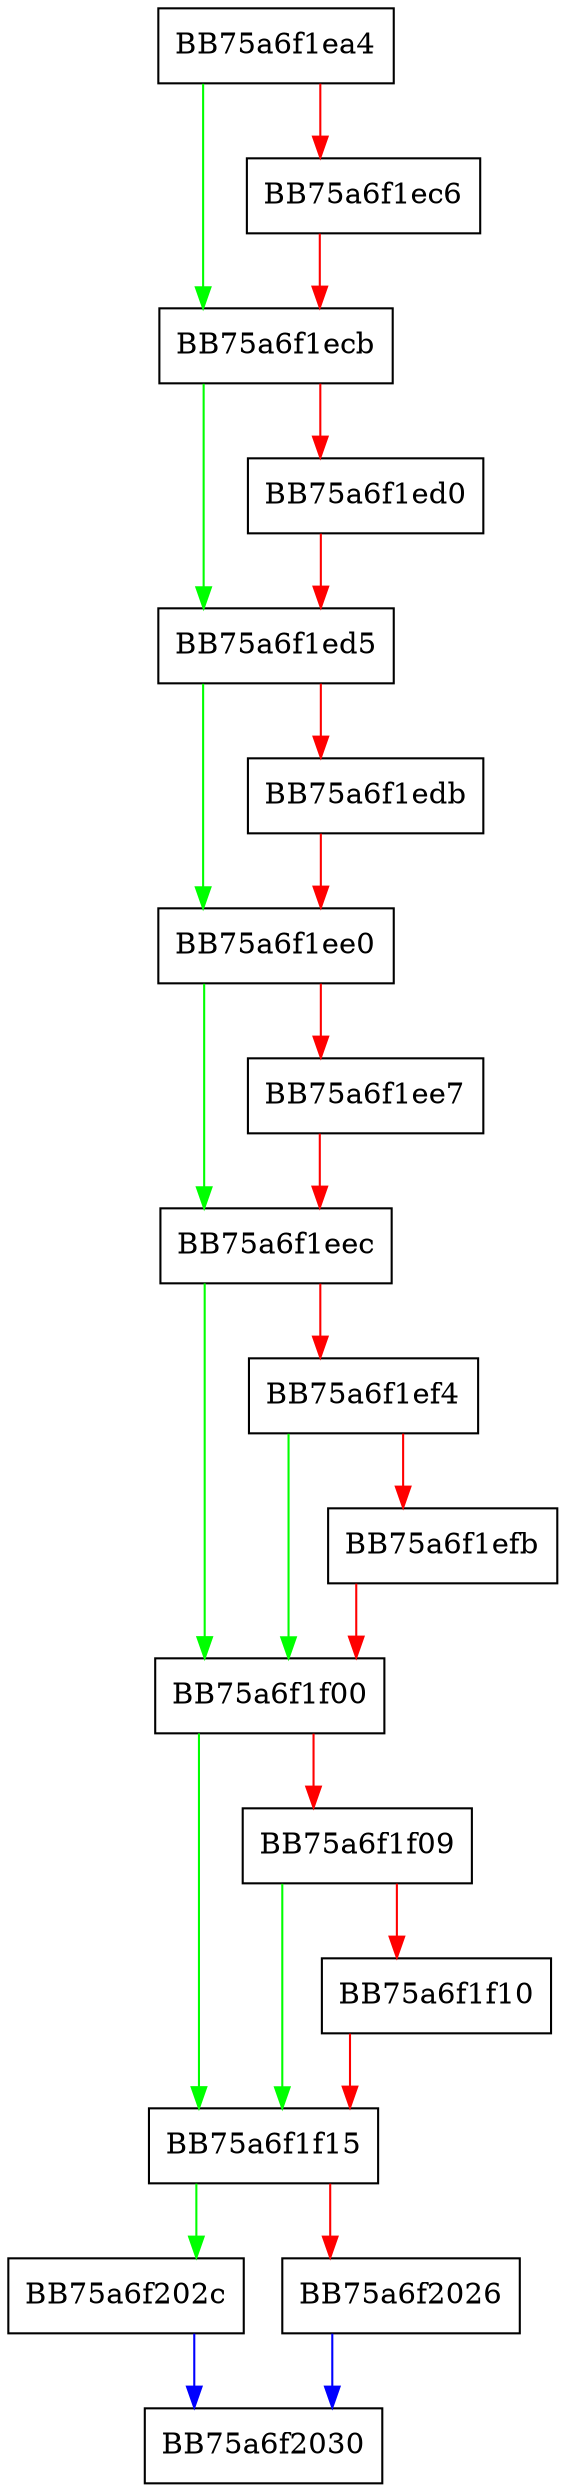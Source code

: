 digraph Rpfrunpack {
  node [shape="box"];
  graph [splines=ortho];
  BB75a6f1ea4 -> BB75a6f1ecb [color="green"];
  BB75a6f1ea4 -> BB75a6f1ec6 [color="red"];
  BB75a6f1ec6 -> BB75a6f1ecb [color="red"];
  BB75a6f1ecb -> BB75a6f1ed5 [color="green"];
  BB75a6f1ecb -> BB75a6f1ed0 [color="red"];
  BB75a6f1ed0 -> BB75a6f1ed5 [color="red"];
  BB75a6f1ed5 -> BB75a6f1ee0 [color="green"];
  BB75a6f1ed5 -> BB75a6f1edb [color="red"];
  BB75a6f1edb -> BB75a6f1ee0 [color="red"];
  BB75a6f1ee0 -> BB75a6f1eec [color="green"];
  BB75a6f1ee0 -> BB75a6f1ee7 [color="red"];
  BB75a6f1ee7 -> BB75a6f1eec [color="red"];
  BB75a6f1eec -> BB75a6f1f00 [color="green"];
  BB75a6f1eec -> BB75a6f1ef4 [color="red"];
  BB75a6f1ef4 -> BB75a6f1f00 [color="green"];
  BB75a6f1ef4 -> BB75a6f1efb [color="red"];
  BB75a6f1efb -> BB75a6f1f00 [color="red"];
  BB75a6f1f00 -> BB75a6f1f15 [color="green"];
  BB75a6f1f00 -> BB75a6f1f09 [color="red"];
  BB75a6f1f09 -> BB75a6f1f15 [color="green"];
  BB75a6f1f09 -> BB75a6f1f10 [color="red"];
  BB75a6f1f10 -> BB75a6f1f15 [color="red"];
  BB75a6f1f15 -> BB75a6f202c [color="green"];
  BB75a6f1f15 -> BB75a6f2026 [color="red"];
  BB75a6f2026 -> BB75a6f2030 [color="blue"];
  BB75a6f202c -> BB75a6f2030 [color="blue"];
}
